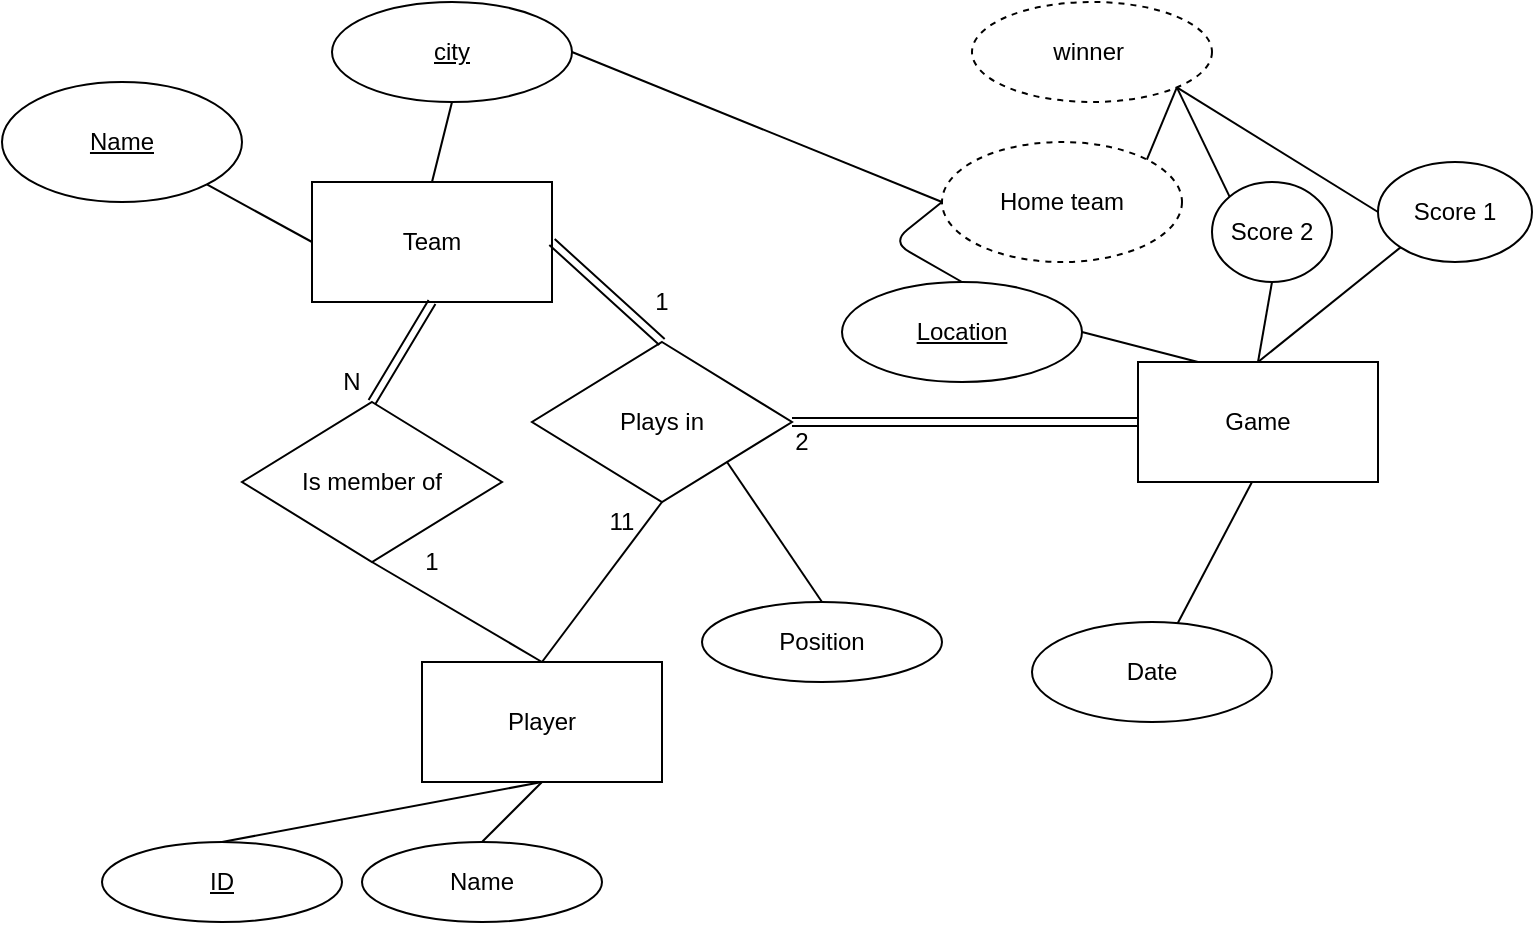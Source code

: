 <mxfile version="15.3.1" type="github">
  <diagram id="R2lEEEUBdFMjLlhIrx00" name="Page-1">
    <mxGraphModel dx="1278" dy="579" grid="1" gridSize="10" guides="1" tooltips="1" connect="1" arrows="1" fold="1" page="1" pageScale="1" pageWidth="850" pageHeight="1100" math="0" shadow="0" extFonts="Permanent Marker^https://fonts.googleapis.com/css?family=Permanent+Marker">
      <root>
        <mxCell id="0" />
        <mxCell id="1" parent="0" />
        <mxCell id="1_HSQ1al6t5kdeUDp6l2-1" value="Player" style="rounded=0;whiteSpace=wrap;html=1;" vertex="1" parent="1">
          <mxGeometry x="275" y="380" width="120" height="60" as="geometry" />
        </mxCell>
        <mxCell id="1_HSQ1al6t5kdeUDp6l2-2" value="Team" style="rounded=0;whiteSpace=wrap;html=1;" vertex="1" parent="1">
          <mxGeometry x="220" y="140" width="120" height="60" as="geometry" />
        </mxCell>
        <mxCell id="1_HSQ1al6t5kdeUDp6l2-3" value="Game" style="rounded=0;whiteSpace=wrap;html=1;" vertex="1" parent="1">
          <mxGeometry x="633" y="230" width="120" height="60" as="geometry" />
        </mxCell>
        <mxCell id="1_HSQ1al6t5kdeUDp6l2-6" value="Score 2" style="ellipse;whiteSpace=wrap;html=1;" vertex="1" parent="1">
          <mxGeometry x="670" y="140" width="60" height="50" as="geometry" />
        </mxCell>
        <mxCell id="1_HSQ1al6t5kdeUDp6l2-7" value="" style="endArrow=none;html=1;exitX=0.5;exitY=0;exitDx=0;exitDy=0;entryX=0;entryY=0.5;entryDx=0;entryDy=0;" edge="1" parent="1" source="1_HSQ1al6t5kdeUDp6l2-44" target="1_HSQ1al6t5kdeUDp6l2-59">
          <mxGeometry width="50" height="50" relative="1" as="geometry">
            <mxPoint x="430" y="410" as="sourcePoint" />
            <mxPoint x="737" y="340" as="targetPoint" />
            <Array as="points">
              <mxPoint x="510" y="170" />
            </Array>
          </mxGeometry>
        </mxCell>
        <mxCell id="1_HSQ1al6t5kdeUDp6l2-8" value="Name" style="ellipse;whiteSpace=wrap;html=1;" vertex="1" parent="1">
          <mxGeometry x="245" y="470" width="120" height="40" as="geometry" />
        </mxCell>
        <mxCell id="1_HSQ1al6t5kdeUDp6l2-9" value="" style="endArrow=none;html=1;exitX=1;exitY=1;exitDx=0;exitDy=0;entryX=0.5;entryY=0;entryDx=0;entryDy=0;" edge="1" parent="1" source="1_HSQ1al6t5kdeUDp6l2-18" target="1_HSQ1al6t5kdeUDp6l2-10">
          <mxGeometry width="50" height="50" relative="1" as="geometry">
            <mxPoint x="665" y="390" as="sourcePoint" />
            <mxPoint x="335" y="470" as="targetPoint" />
          </mxGeometry>
        </mxCell>
        <mxCell id="1_HSQ1al6t5kdeUDp6l2-10" value="Position" style="ellipse;whiteSpace=wrap;html=1;" vertex="1" parent="1">
          <mxGeometry x="415" y="350" width="120" height="40" as="geometry" />
        </mxCell>
        <mxCell id="1_HSQ1al6t5kdeUDp6l2-16" value="Is member of" style="rhombus;whiteSpace=wrap;html=1;" vertex="1" parent="1">
          <mxGeometry x="185" y="250" width="130" height="80" as="geometry" />
        </mxCell>
        <mxCell id="1_HSQ1al6t5kdeUDp6l2-18" value="Plays in" style="rhombus;whiteSpace=wrap;html=1;" vertex="1" parent="1">
          <mxGeometry x="330" y="220" width="130" height="80" as="geometry" />
        </mxCell>
        <mxCell id="1_HSQ1al6t5kdeUDp6l2-21" value="11" style="text;html=1;strokeColor=none;fillColor=none;align=center;verticalAlign=middle;whiteSpace=wrap;rounded=0;" vertex="1" parent="1">
          <mxGeometry x="355" y="300" width="40" height="20" as="geometry" />
        </mxCell>
        <mxCell id="1_HSQ1al6t5kdeUDp6l2-22" value="" style="shape=link;endArrow=classic;startArrow=classic;html=1;exitX=0.5;exitY=1;exitDx=0;exitDy=0;entryX=0.5;entryY=0;entryDx=0;entryDy=0;" edge="1" parent="1" source="1_HSQ1al6t5kdeUDp6l2-2" target="1_HSQ1al6t5kdeUDp6l2-16">
          <mxGeometry width="100" height="100" relative="1" as="geometry">
            <mxPoint x="250" y="320" as="sourcePoint" />
            <mxPoint x="205" y="320" as="targetPoint" />
          </mxGeometry>
        </mxCell>
        <mxCell id="1_HSQ1al6t5kdeUDp6l2-23" value="" style="endArrow=none;html=1;entryX=0.5;entryY=0;entryDx=0;entryDy=0;exitX=0.5;exitY=1;exitDx=0;exitDy=0;" edge="1" parent="1" source="1_HSQ1al6t5kdeUDp6l2-16" target="1_HSQ1al6t5kdeUDp6l2-1">
          <mxGeometry width="50" height="50" relative="1" as="geometry">
            <mxPoint x="530" y="390" as="sourcePoint" />
            <mxPoint x="385" y="500" as="targetPoint" />
          </mxGeometry>
        </mxCell>
        <mxCell id="1_HSQ1al6t5kdeUDp6l2-24" value="" style="endArrow=none;html=1;exitX=0.5;exitY=1;exitDx=0;exitDy=0;entryX=0.5;entryY=0;entryDx=0;entryDy=0;" edge="1" parent="1" source="1_HSQ1al6t5kdeUDp6l2-1" target="1_HSQ1al6t5kdeUDp6l2-8">
          <mxGeometry width="50" height="50" relative="1" as="geometry">
            <mxPoint x="415" y="430" as="sourcePoint" />
            <mxPoint x="495" y="500" as="targetPoint" />
          </mxGeometry>
        </mxCell>
        <mxCell id="1_HSQ1al6t5kdeUDp6l2-26" value="1" style="text;html=1;strokeColor=none;fillColor=none;align=center;verticalAlign=middle;whiteSpace=wrap;rounded=0;" vertex="1" parent="1">
          <mxGeometry x="375" y="190" width="40" height="20" as="geometry" />
        </mxCell>
        <mxCell id="1_HSQ1al6t5kdeUDp6l2-28" value="2" style="text;html=1;strokeColor=none;fillColor=none;align=center;verticalAlign=middle;whiteSpace=wrap;rounded=0;" vertex="1" parent="1">
          <mxGeometry x="445" y="260" width="40" height="20" as="geometry" />
        </mxCell>
        <mxCell id="1_HSQ1al6t5kdeUDp6l2-30" value="" style="shape=link;endArrow=classic;startArrow=classic;html=1;exitX=0;exitY=0.5;exitDx=0;exitDy=0;entryX=1;entryY=0.5;entryDx=0;entryDy=0;" edge="1" parent="1" source="1_HSQ1al6t5kdeUDp6l2-3" target="1_HSQ1al6t5kdeUDp6l2-18">
          <mxGeometry width="100" height="100" relative="1" as="geometry">
            <mxPoint x="323" y="260" as="sourcePoint" />
            <mxPoint x="558" y="220" as="targetPoint" />
          </mxGeometry>
        </mxCell>
        <mxCell id="1_HSQ1al6t5kdeUDp6l2-32" value="" style="shape=link;endArrow=classic;startArrow=classic;html=1;exitX=0.5;exitY=0;exitDx=0;exitDy=0;entryX=1;entryY=0.5;entryDx=0;entryDy=0;" edge="1" parent="1" source="1_HSQ1al6t5kdeUDp6l2-18" target="1_HSQ1al6t5kdeUDp6l2-2">
          <mxGeometry width="100" height="100" relative="1" as="geometry">
            <mxPoint x="420" y="159.5" as="sourcePoint" />
            <mxPoint x="365" y="159.5" as="targetPoint" />
          </mxGeometry>
        </mxCell>
        <mxCell id="1_HSQ1al6t5kdeUDp6l2-41" value="N" style="text;html=1;strokeColor=none;fillColor=none;align=center;verticalAlign=middle;whiteSpace=wrap;rounded=0;" vertex="1" parent="1">
          <mxGeometry x="220" y="230" width="40" height="20" as="geometry" />
        </mxCell>
        <mxCell id="1_HSQ1al6t5kdeUDp6l2-42" value="&lt;u&gt;ID&lt;/u&gt;" style="ellipse;whiteSpace=wrap;html=1;" vertex="1" parent="1">
          <mxGeometry x="115" y="470" width="120" height="40" as="geometry" />
        </mxCell>
        <mxCell id="1_HSQ1al6t5kdeUDp6l2-43" value="" style="endArrow=none;html=1;exitX=0.5;exitY=1;exitDx=0;exitDy=0;entryX=0.5;entryY=0;entryDx=0;entryDy=0;" edge="1" parent="1" source="1_HSQ1al6t5kdeUDp6l2-1" target="1_HSQ1al6t5kdeUDp6l2-42">
          <mxGeometry width="50" height="50" relative="1" as="geometry">
            <mxPoint x="415" y="430" as="sourcePoint" />
            <mxPoint x="435" y="500" as="targetPoint" />
          </mxGeometry>
        </mxCell>
        <mxCell id="1_HSQ1al6t5kdeUDp6l2-44" value="&lt;u&gt;Location&lt;/u&gt;" style="ellipse;whiteSpace=wrap;html=1;" vertex="1" parent="1">
          <mxGeometry x="485" y="190" width="120" height="50" as="geometry" />
        </mxCell>
        <mxCell id="1_HSQ1al6t5kdeUDp6l2-45" value="Date" style="ellipse;whiteSpace=wrap;html=1;" vertex="1" parent="1">
          <mxGeometry x="580" y="360" width="120" height="50" as="geometry" />
        </mxCell>
        <mxCell id="1_HSQ1al6t5kdeUDp6l2-46" value="" style="endArrow=none;html=1;exitX=0.25;exitY=0;exitDx=0;exitDy=0;entryX=1;entryY=0.5;entryDx=0;entryDy=0;" edge="1" parent="1" source="1_HSQ1al6t5kdeUDp6l2-3" target="1_HSQ1al6t5kdeUDp6l2-44">
          <mxGeometry width="50" height="50" relative="1" as="geometry">
            <mxPoint x="710" y="300" as="sourcePoint" />
            <mxPoint x="736.923" y="343.077" as="targetPoint" />
          </mxGeometry>
        </mxCell>
        <mxCell id="1_HSQ1al6t5kdeUDp6l2-47" value="" style="endArrow=none;html=1;" edge="1" parent="1" target="1_HSQ1al6t5kdeUDp6l2-45">
          <mxGeometry width="50" height="50" relative="1" as="geometry">
            <mxPoint x="690" y="290" as="sourcePoint" />
            <mxPoint x="670" y="420" as="targetPoint" />
          </mxGeometry>
        </mxCell>
        <mxCell id="1_HSQ1al6t5kdeUDp6l2-48" value="&lt;u&gt;Name&lt;/u&gt;" style="ellipse;whiteSpace=wrap;html=1;" vertex="1" parent="1">
          <mxGeometry x="65" y="90" width="120" height="60" as="geometry" />
        </mxCell>
        <mxCell id="1_HSQ1al6t5kdeUDp6l2-49" value="" style="endArrow=none;html=1;entryX=1;entryY=1;entryDx=0;entryDy=0;exitX=0;exitY=0.5;exitDx=0;exitDy=0;" edge="1" parent="1" source="1_HSQ1al6t5kdeUDp6l2-2" target="1_HSQ1al6t5kdeUDp6l2-48">
          <mxGeometry width="50" height="50" relative="1" as="geometry">
            <mxPoint x="285" y="130" as="sourcePoint" />
            <mxPoint x="591.676" y="244.867" as="targetPoint" />
          </mxGeometry>
        </mxCell>
        <mxCell id="1_HSQ1al6t5kdeUDp6l2-54" value="&lt;u&gt;city&lt;/u&gt;" style="ellipse;whiteSpace=wrap;html=1;" vertex="1" parent="1">
          <mxGeometry x="230" y="50" width="120" height="50" as="geometry" />
        </mxCell>
        <mxCell id="1_HSQ1al6t5kdeUDp6l2-55" value="" style="endArrow=none;html=1;entryX=0.5;entryY=1;entryDx=0;entryDy=0;exitX=0.5;exitY=0;exitDx=0;exitDy=0;" edge="1" parent="1" source="1_HSQ1al6t5kdeUDp6l2-2" target="1_HSQ1al6t5kdeUDp6l2-54">
          <mxGeometry width="50" height="50" relative="1" as="geometry">
            <mxPoint x="255" y="170" as="sourcePoint" />
            <mxPoint x="177.426" y="148.284" as="targetPoint" />
          </mxGeometry>
        </mxCell>
        <mxCell id="1_HSQ1al6t5kdeUDp6l2-56" value="" style="endArrow=none;html=1;entryX=0.5;entryY=0;entryDx=0;entryDy=0;exitX=0.5;exitY=1;exitDx=0;exitDy=0;" edge="1" parent="1" source="1_HSQ1al6t5kdeUDp6l2-18" target="1_HSQ1al6t5kdeUDp6l2-1">
          <mxGeometry width="50" height="50" relative="1" as="geometry">
            <mxPoint x="260" y="340" as="sourcePoint" />
            <mxPoint x="315" y="390" as="targetPoint" />
          </mxGeometry>
        </mxCell>
        <mxCell id="1_HSQ1al6t5kdeUDp6l2-58" value="1" style="text;html=1;strokeColor=none;fillColor=none;align=center;verticalAlign=middle;whiteSpace=wrap;rounded=0;" vertex="1" parent="1">
          <mxGeometry x="260" y="320" width="40" height="20" as="geometry" />
        </mxCell>
        <mxCell id="1_HSQ1al6t5kdeUDp6l2-59" value="Home team" style="ellipse;whiteSpace=wrap;html=1;dashed=1;" vertex="1" parent="1">
          <mxGeometry x="535" y="120" width="120" height="60" as="geometry" />
        </mxCell>
        <mxCell id="1_HSQ1al6t5kdeUDp6l2-61" value="Score 1" style="ellipse;whiteSpace=wrap;html=1;" vertex="1" parent="1">
          <mxGeometry x="753" y="130" width="77" height="50" as="geometry" />
        </mxCell>
        <mxCell id="1_HSQ1al6t5kdeUDp6l2-62" value="" style="endArrow=none;html=1;exitX=0.5;exitY=1;exitDx=0;exitDy=0;entryX=0.5;entryY=0;entryDx=0;entryDy=0;" edge="1" parent="1" source="1_HSQ1al6t5kdeUDp6l2-6" target="1_HSQ1al6t5kdeUDp6l2-3">
          <mxGeometry width="50" height="50" relative="1" as="geometry">
            <mxPoint x="710" y="240" as="sourcePoint" />
            <mxPoint x="614.6" y="211.44" as="targetPoint" />
          </mxGeometry>
        </mxCell>
        <mxCell id="1_HSQ1al6t5kdeUDp6l2-63" value="" style="endArrow=none;html=1;exitX=0;exitY=1;exitDx=0;exitDy=0;entryX=0.5;entryY=0;entryDx=0;entryDy=0;" edge="1" parent="1" source="1_HSQ1al6t5kdeUDp6l2-61" target="1_HSQ1al6t5kdeUDp6l2-3">
          <mxGeometry width="50" height="50" relative="1" as="geometry">
            <mxPoint x="730" y="185" as="sourcePoint" />
            <mxPoint x="690" y="230" as="targetPoint" />
          </mxGeometry>
        </mxCell>
        <mxCell id="1_HSQ1al6t5kdeUDp6l2-64" value="winner&amp;nbsp;" style="ellipse;whiteSpace=wrap;html=1;dashed=1;" vertex="1" parent="1">
          <mxGeometry x="550" y="50" width="120" height="50" as="geometry" />
        </mxCell>
        <mxCell id="1_HSQ1al6t5kdeUDp6l2-65" value="" style="endArrow=none;html=1;exitX=0;exitY=0.5;exitDx=0;exitDy=0;entryX=1;entryY=1;entryDx=0;entryDy=0;" edge="1" parent="1" source="1_HSQ1al6t5kdeUDp6l2-61" target="1_HSQ1al6t5kdeUDp6l2-64">
          <mxGeometry width="50" height="50" relative="1" as="geometry">
            <mxPoint x="727.574" y="122.678" as="sourcePoint" />
            <mxPoint x="700" y="240" as="targetPoint" />
          </mxGeometry>
        </mxCell>
        <mxCell id="1_HSQ1al6t5kdeUDp6l2-66" value="" style="endArrow=none;html=1;exitX=1;exitY=0;exitDx=0;exitDy=0;entryX=1;entryY=1;entryDx=0;entryDy=0;" edge="1" parent="1" source="1_HSQ1al6t5kdeUDp6l2-59" target="1_HSQ1al6t5kdeUDp6l2-64">
          <mxGeometry width="50" height="50" relative="1" as="geometry">
            <mxPoint x="710" y="105" as="sourcePoint" />
            <mxPoint x="650" y="90" as="targetPoint" />
          </mxGeometry>
        </mxCell>
        <mxCell id="1_HSQ1al6t5kdeUDp6l2-67" value="" style="endArrow=none;html=1;exitX=0;exitY=0;exitDx=0;exitDy=0;entryX=1;entryY=1;entryDx=0;entryDy=0;" edge="1" parent="1" source="1_HSQ1al6t5kdeUDp6l2-6" target="1_HSQ1al6t5kdeUDp6l2-64">
          <mxGeometry width="50" height="50" relative="1" as="geometry">
            <mxPoint x="647.426" y="141.716" as="sourcePoint" />
            <mxPoint x="660" y="120" as="targetPoint" />
          </mxGeometry>
        </mxCell>
        <mxCell id="1_HSQ1al6t5kdeUDp6l2-69" value="" style="endArrow=none;html=1;entryX=1;entryY=0.5;entryDx=0;entryDy=0;exitX=0;exitY=0.5;exitDx=0;exitDy=0;" edge="1" parent="1" source="1_HSQ1al6t5kdeUDp6l2-59" target="1_HSQ1al6t5kdeUDp6l2-54">
          <mxGeometry width="50" height="50" relative="1" as="geometry">
            <mxPoint x="460" y="150" as="sourcePoint" />
            <mxPoint x="614.6" y="191.08" as="targetPoint" />
          </mxGeometry>
        </mxCell>
      </root>
    </mxGraphModel>
  </diagram>
</mxfile>
